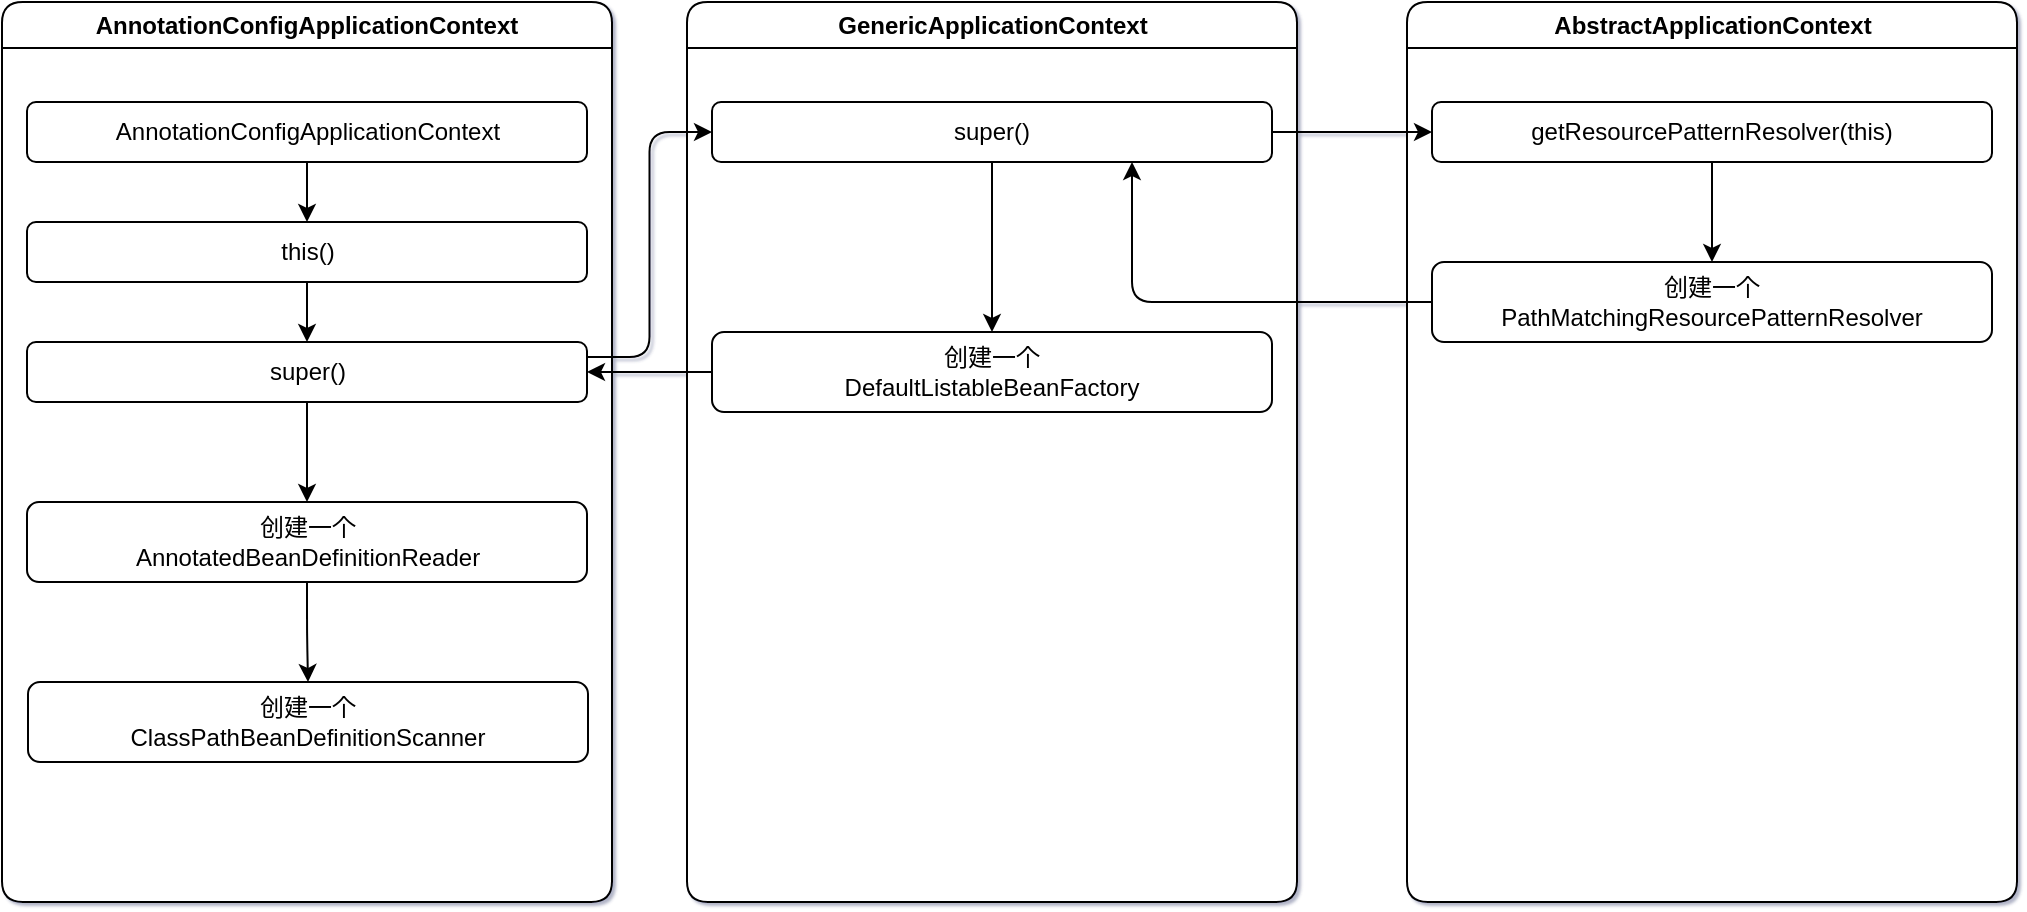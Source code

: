 <mxfile version="13.5.8" type="github">
  <diagram id="zKMk2v3z6EPbXtCBpRcJ" name="第 1 页">
    <mxGraphModel dx="1185" dy="699" grid="1" gridSize="10" guides="1" tooltips="1" connect="1" arrows="1" fold="1" page="1" pageScale="1" pageWidth="827" pageHeight="1169" background="#ffffff" math="0" shadow="1">
      <root>
        <mxCell id="0" />
        <mxCell id="1" parent="0" />
        <mxCell id="n-rZMcj1EvQwjRdNT_c5-11" value="AbstractApplicationContext" style="swimlane;whiteSpace=wrap;labelBackgroundColor=none;labelBorderColor=none;swimlaneFillColor=#FFFFFF;rounded=1;" vertex="1" parent="1">
          <mxGeometry x="717.5" y="150" width="305" height="450" as="geometry" />
        </mxCell>
        <mxCell id="n-rZMcj1EvQwjRdNT_c5-12" value="创建一个&lt;br&gt;PathMatchingResourcePatternResolver" style="whiteSpace=wrap;html=1;rounded=1;" vertex="1" parent="n-rZMcj1EvQwjRdNT_c5-11">
          <mxGeometry x="12.5" y="130" width="280" height="40" as="geometry" />
        </mxCell>
        <mxCell id="n-rZMcj1EvQwjRdNT_c5-10" value="GenericApplicationContext" style="swimlane;whiteSpace=wrap;labelBackgroundColor=none;labelBorderColor=none;swimlaneFillColor=#FFFFFF;rounded=1;" vertex="1" parent="1">
          <mxGeometry x="357.5" y="150" width="305" height="450" as="geometry" />
        </mxCell>
        <mxCell id="n-rZMcj1EvQwjRdNT_c5-19" value="创建一个&lt;br&gt;DefaultListableBeanFactory" style="whiteSpace=wrap;html=1;rounded=1;" vertex="1" parent="n-rZMcj1EvQwjRdNT_c5-10">
          <mxGeometry x="12.5" y="165" width="280" height="40" as="geometry" />
        </mxCell>
        <mxCell id="n-rZMcj1EvQwjRdNT_c5-1" value="AnnotationConfigApplicationContext" style="swimlane;whiteSpace=wrap;labelBackgroundColor=none;labelBorderColor=none;swimlaneFillColor=#FFFFFF;rounded=1;" vertex="1" parent="1">
          <mxGeometry x="15" y="150" width="305" height="450" as="geometry" />
        </mxCell>
        <mxCell id="n-rZMcj1EvQwjRdNT_c5-29" style="edgeStyle=orthogonalEdgeStyle;orthogonalLoop=1;jettySize=auto;html=1;" edge="1" parent="n-rZMcj1EvQwjRdNT_c5-1" source="n-rZMcj1EvQwjRdNT_c5-26" target="n-rZMcj1EvQwjRdNT_c5-28">
          <mxGeometry relative="1" as="geometry" />
        </mxCell>
        <mxCell id="n-rZMcj1EvQwjRdNT_c5-26" value="创建一个&lt;br&gt;AnnotatedBeanDefinitionReader" style="whiteSpace=wrap;html=1;rounded=1;" vertex="1" parent="n-rZMcj1EvQwjRdNT_c5-1">
          <mxGeometry x="12.5" y="250" width="280" height="40" as="geometry" />
        </mxCell>
        <mxCell id="n-rZMcj1EvQwjRdNT_c5-27" style="edgeStyle=orthogonalEdgeStyle;orthogonalLoop=1;jettySize=auto;html=1;" edge="1" parent="n-rZMcj1EvQwjRdNT_c5-1" source="a5MRFx5d52tZQD-VVY5q-6" target="n-rZMcj1EvQwjRdNT_c5-26">
          <mxGeometry relative="1" as="geometry" />
        </mxCell>
        <mxCell id="a5MRFx5d52tZQD-VVY5q-6" value="super()" style="whiteSpace=wrap;html=1;rounded=1;" parent="n-rZMcj1EvQwjRdNT_c5-1" vertex="1">
          <mxGeometry x="12.5" y="170" width="280" height="30" as="geometry" />
        </mxCell>
        <mxCell id="a5MRFx5d52tZQD-VVY5q-4" value="this()" style="whiteSpace=wrap;html=1;rounded=1;" parent="n-rZMcj1EvQwjRdNT_c5-1" vertex="1">
          <mxGeometry x="12.5" y="110" width="280" height="30" as="geometry" />
        </mxCell>
        <mxCell id="a5MRFx5d52tZQD-VVY5q-7" value="" style="edgeStyle=orthogonalEdgeStyle;orthogonalLoop=1;jettySize=auto;html=1;" parent="n-rZMcj1EvQwjRdNT_c5-1" source="a5MRFx5d52tZQD-VVY5q-4" target="a5MRFx5d52tZQD-VVY5q-6" edge="1">
          <mxGeometry relative="1" as="geometry" />
        </mxCell>
        <mxCell id="a5MRFx5d52tZQD-VVY5q-1" value="AnnotationConfigApplicationContext" style="whiteSpace=wrap;html=1;rounded=1;" parent="n-rZMcj1EvQwjRdNT_c5-1" vertex="1">
          <mxGeometry x="12.5" y="50" width="280" height="30" as="geometry" />
        </mxCell>
        <mxCell id="a5MRFx5d52tZQD-VVY5q-5" value="" style="edgeStyle=orthogonalEdgeStyle;orthogonalLoop=1;jettySize=auto;html=1;" parent="n-rZMcj1EvQwjRdNT_c5-1" source="a5MRFx5d52tZQD-VVY5q-1" target="a5MRFx5d52tZQD-VVY5q-4" edge="1">
          <mxGeometry relative="1" as="geometry" />
        </mxCell>
        <mxCell id="n-rZMcj1EvQwjRdNT_c5-28" value="创建一个&lt;br&gt;ClassPathBeanDefinitionScanner" style="whiteSpace=wrap;html=1;rounded=1;" vertex="1" parent="n-rZMcj1EvQwjRdNT_c5-1">
          <mxGeometry x="13" y="340" width="280" height="40" as="geometry" />
        </mxCell>
        <mxCell id="a5MRFx5d52tZQD-VVY5q-9" value="" style="edgeStyle=orthogonalEdgeStyle;orthogonalLoop=1;jettySize=auto;html=1;entryX=0;entryY=0.5;entryDx=0;entryDy=0;exitX=1;exitY=0.25;exitDx=0;exitDy=0;" parent="1" source="a5MRFx5d52tZQD-VVY5q-6" target="a5MRFx5d52tZQD-VVY5q-8" edge="1">
          <mxGeometry relative="1" as="geometry" />
        </mxCell>
        <mxCell id="a5MRFx5d52tZQD-VVY5q-11" value="" style="edgeStyle=orthogonalEdgeStyle;orthogonalLoop=1;jettySize=auto;html=1;" parent="1" source="a5MRFx5d52tZQD-VVY5q-8" target="a5MRFx5d52tZQD-VVY5q-10" edge="1">
          <mxGeometry relative="1" as="geometry" />
        </mxCell>
        <mxCell id="n-rZMcj1EvQwjRdNT_c5-20" style="edgeStyle=orthogonalEdgeStyle;orthogonalLoop=1;jettySize=auto;html=1;" edge="1" parent="1" source="a5MRFx5d52tZQD-VVY5q-8" target="n-rZMcj1EvQwjRdNT_c5-19">
          <mxGeometry relative="1" as="geometry" />
        </mxCell>
        <mxCell id="a5MRFx5d52tZQD-VVY5q-8" value="super()" style="whiteSpace=wrap;html=1;rounded=1;" parent="1" vertex="1">
          <mxGeometry x="370" y="200" width="280" height="30" as="geometry" />
        </mxCell>
        <mxCell id="n-rZMcj1EvQwjRdNT_c5-13" value="" style="edgeStyle=orthogonalEdgeStyle;orthogonalLoop=1;jettySize=auto;html=1;" edge="1" parent="1" source="a5MRFx5d52tZQD-VVY5q-10" target="n-rZMcj1EvQwjRdNT_c5-12">
          <mxGeometry relative="1" as="geometry" />
        </mxCell>
        <mxCell id="a5MRFx5d52tZQD-VVY5q-10" value="getResourcePatternResolver(this)" style="whiteSpace=wrap;html=1;rounded=1;" parent="1" vertex="1">
          <mxGeometry x="730" y="200" width="280" height="30" as="geometry" />
        </mxCell>
        <mxCell id="n-rZMcj1EvQwjRdNT_c5-14" style="edgeStyle=orthogonalEdgeStyle;orthogonalLoop=1;jettySize=auto;html=1;entryX=0.75;entryY=1;entryDx=0;entryDy=0;" edge="1" parent="1" source="n-rZMcj1EvQwjRdNT_c5-12" target="a5MRFx5d52tZQD-VVY5q-8">
          <mxGeometry relative="1" as="geometry" />
        </mxCell>
        <mxCell id="n-rZMcj1EvQwjRdNT_c5-23" style="edgeStyle=orthogonalEdgeStyle;orthogonalLoop=1;jettySize=auto;html=1;entryX=1;entryY=0.5;entryDx=0;entryDy=0;" edge="1" parent="1" source="n-rZMcj1EvQwjRdNT_c5-19" target="a5MRFx5d52tZQD-VVY5q-6">
          <mxGeometry relative="1" as="geometry" />
        </mxCell>
      </root>
    </mxGraphModel>
  </diagram>
</mxfile>

